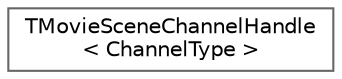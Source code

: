 digraph "Graphical Class Hierarchy"
{
 // INTERACTIVE_SVG=YES
 // LATEX_PDF_SIZE
  bgcolor="transparent";
  edge [fontname=Helvetica,fontsize=10,labelfontname=Helvetica,labelfontsize=10];
  node [fontname=Helvetica,fontsize=10,shape=box,height=0.2,width=0.4];
  rankdir="LR";
  Node0 [id="Node000000",label="TMovieSceneChannelHandle\l\< ChannelType \>",height=0.2,width=0.4,color="grey40", fillcolor="white", style="filled",URL="$df/d8c/structTMovieSceneChannelHandle.html",tooltip="Forward declaration of a typed channel handle."];
}
